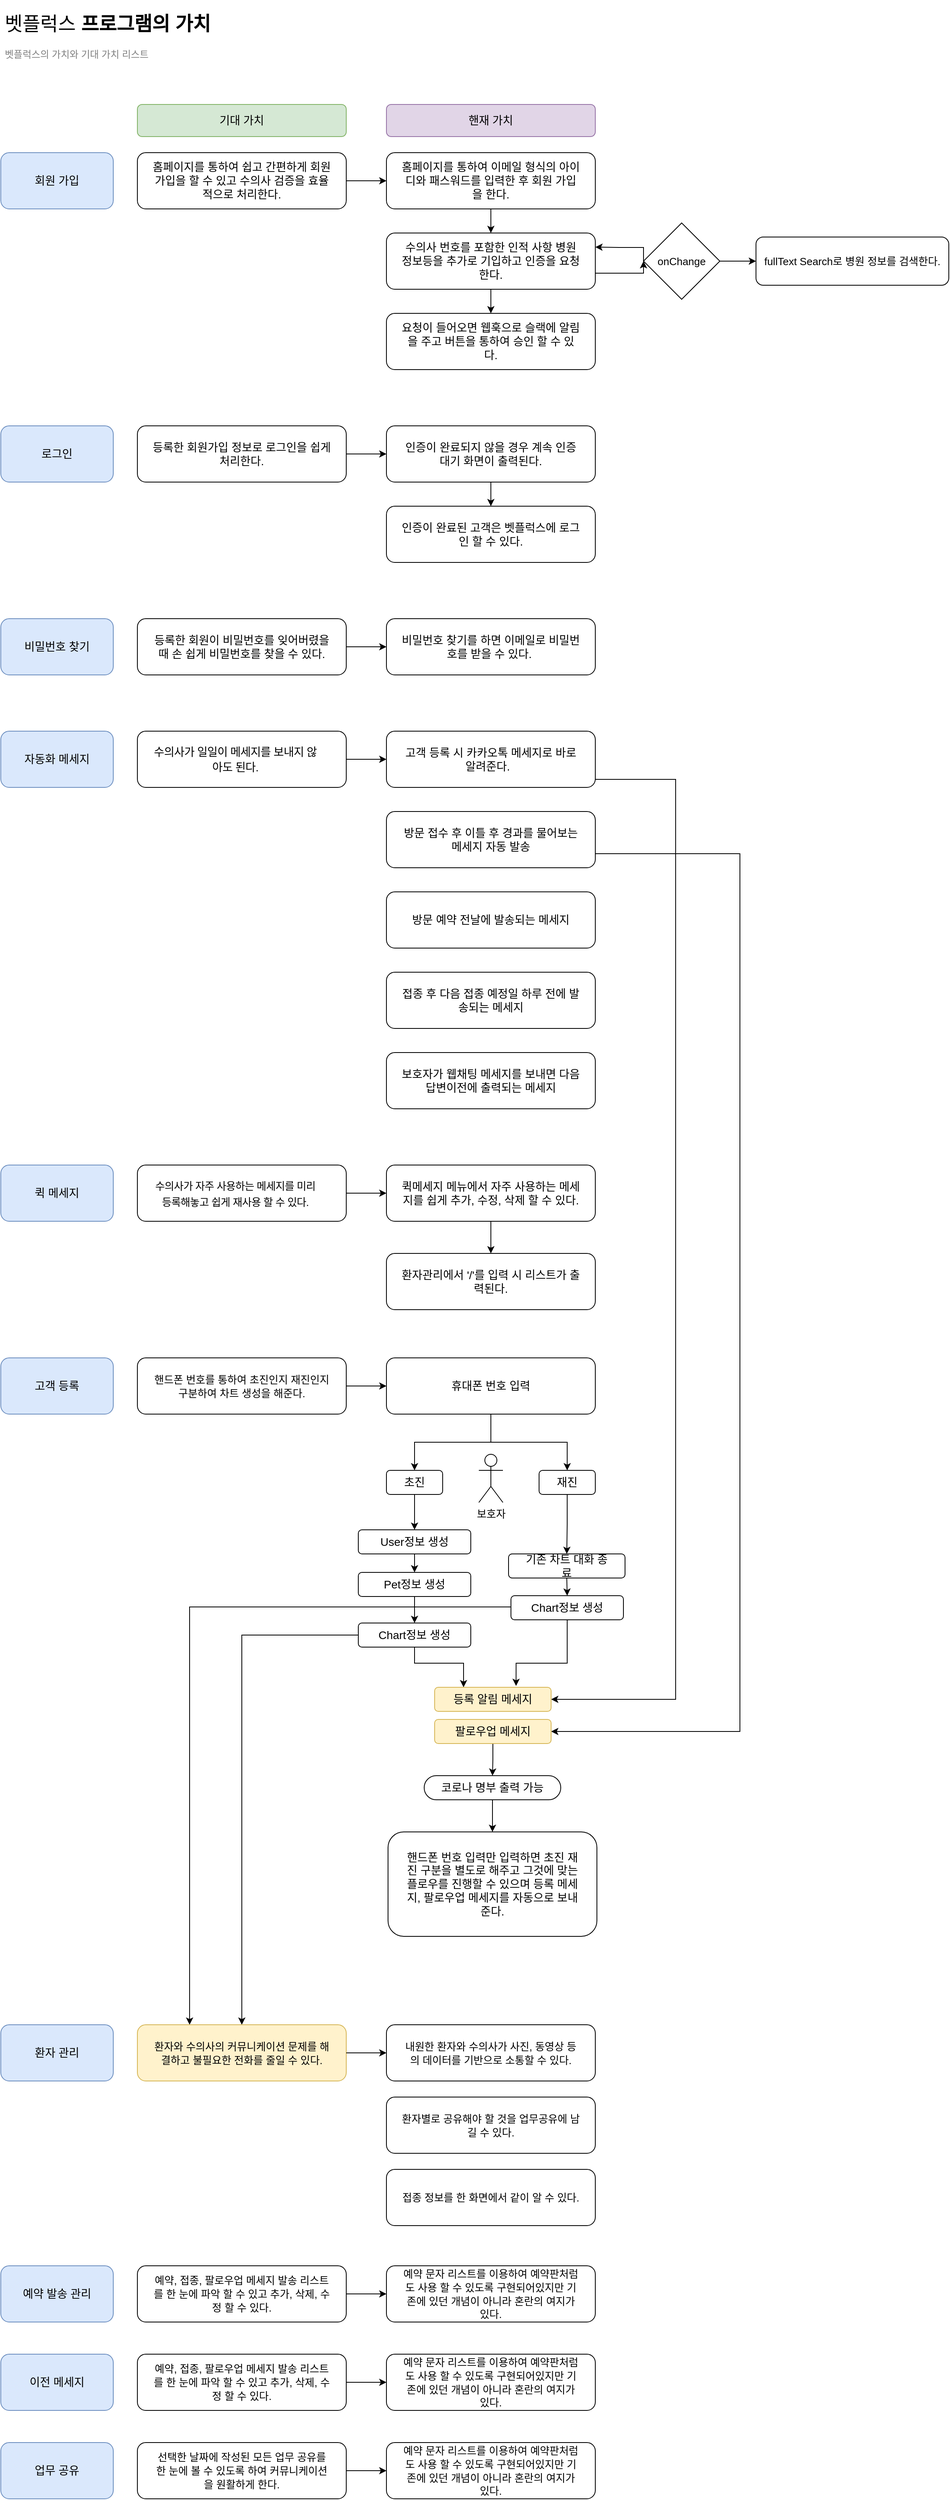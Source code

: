 <mxfile version="16.5.6" type="github">
  <diagram id="CAx_kXBRAw6pJOKKykD8" name="Page-1">
    <mxGraphModel dx="922" dy="644" grid="1" gridSize="10" guides="1" tooltips="1" connect="1" arrows="1" fold="1" page="1" pageScale="1" pageWidth="827" pageHeight="1169" math="0" shadow="0">
      <root>
        <mxCell id="0" />
        <mxCell id="1" parent="0" />
        <mxCell id="qVX0OotuIn6cAt5GHuXx-2" value="&lt;h1&gt;&lt;span style=&quot;font-weight: normal&quot;&gt;벳플럭스 &lt;/span&gt;프로그램의 가치&lt;/h1&gt;&lt;p&gt;&lt;font color=&quot;#808080&quot;&gt;벳플럭스의 가치와 기대 가치 리스트&lt;/font&gt;&lt;/p&gt;" style="text;html=1;strokeColor=none;fillColor=none;spacing=5;spacingTop=-20;whiteSpace=wrap;overflow=hidden;rounded=0;" vertex="1" parent="1">
          <mxGeometry x="40" y="40" width="330" height="70" as="geometry" />
        </mxCell>
        <mxCell id="qVX0OotuIn6cAt5GHuXx-3" style="edgeStyle=orthogonalEdgeStyle;rounded=0;orthogonalLoop=1;jettySize=auto;html=1;exitX=0.5;exitY=1;exitDx=0;exitDy=0;" edge="1" parent="1" source="qVX0OotuIn6cAt5GHuXx-2" target="qVX0OotuIn6cAt5GHuXx-2">
          <mxGeometry relative="1" as="geometry" />
        </mxCell>
        <mxCell id="qVX0OotuIn6cAt5GHuXx-4" value="회원 가입" style="rounded=1;whiteSpace=wrap;html=1;fontSize=14;fillColor=#dae8fc;strokeColor=#6c8ebf;" vertex="1" parent="1">
          <mxGeometry x="40" y="220" width="140" height="70" as="geometry" />
        </mxCell>
        <mxCell id="qVX0OotuIn6cAt5GHuXx-7" value="기대 가치" style="rounded=1;whiteSpace=wrap;html=1;fontSize=14;fillColor=#d5e8d4;strokeColor=#82b366;" vertex="1" parent="1">
          <mxGeometry x="210" y="160" width="260" height="40" as="geometry" />
        </mxCell>
        <mxCell id="qVX0OotuIn6cAt5GHuXx-8" value="핸재 가치" style="rounded=1;whiteSpace=wrap;html=1;fontSize=14;fillColor=#e1d5e7;strokeColor=#9673a6;" vertex="1" parent="1">
          <mxGeometry x="520" y="160" width="260" height="40" as="geometry" />
        </mxCell>
        <mxCell id="qVX0OotuIn6cAt5GHuXx-39" style="edgeStyle=orthogonalEdgeStyle;rounded=0;orthogonalLoop=1;jettySize=auto;html=1;entryX=0;entryY=0.5;entryDx=0;entryDy=0;fontSize=14;" edge="1" parent="1" source="qVX0OotuIn6cAt5GHuXx-10" target="qVX0OotuIn6cAt5GHuXx-11">
          <mxGeometry relative="1" as="geometry" />
        </mxCell>
        <mxCell id="qVX0OotuIn6cAt5GHuXx-10" value="홈페이지를 통하여 쉽고 간편하게 회원가입을 할 수 있고 수의사 검증을 효율적으로 처리한다." style="rounded=1;whiteSpace=wrap;html=1;fontSize=14;spacing=20;" vertex="1" parent="1">
          <mxGeometry x="210" y="220" width="260" height="70" as="geometry" />
        </mxCell>
        <mxCell id="qVX0OotuIn6cAt5GHuXx-13" style="edgeStyle=orthogonalEdgeStyle;rounded=0;orthogonalLoop=1;jettySize=auto;html=1;entryX=0.5;entryY=0;entryDx=0;entryDy=0;fontSize=14;" edge="1" parent="1" source="qVX0OotuIn6cAt5GHuXx-11" target="qVX0OotuIn6cAt5GHuXx-12">
          <mxGeometry relative="1" as="geometry" />
        </mxCell>
        <mxCell id="qVX0OotuIn6cAt5GHuXx-11" value="홈페이지를 통하여 이메일 형식의 아이디와 패스워드를 입력한 후 회원 가입을 한다." style="rounded=1;whiteSpace=wrap;html=1;fontSize=14;spacing=20;" vertex="1" parent="1">
          <mxGeometry x="520" y="220" width="260" height="70" as="geometry" />
        </mxCell>
        <mxCell id="qVX0OotuIn6cAt5GHuXx-17" style="edgeStyle=orthogonalEdgeStyle;rounded=0;orthogonalLoop=1;jettySize=auto;html=1;entryX=0.5;entryY=0;entryDx=0;entryDy=0;fontSize=14;" edge="1" parent="1" source="qVX0OotuIn6cAt5GHuXx-12" target="qVX0OotuIn6cAt5GHuXx-14">
          <mxGeometry relative="1" as="geometry" />
        </mxCell>
        <mxCell id="qVX0OotuIn6cAt5GHuXx-87" style="edgeStyle=orthogonalEdgeStyle;rounded=0;orthogonalLoop=1;jettySize=auto;html=1;entryX=0;entryY=0.5;entryDx=0;entryDy=0;fontSize=13;" edge="1" parent="1" source="qVX0OotuIn6cAt5GHuXx-12" target="qVX0OotuIn6cAt5GHuXx-86">
          <mxGeometry relative="1" as="geometry">
            <Array as="points">
              <mxPoint x="840" y="370" />
            </Array>
          </mxGeometry>
        </mxCell>
        <mxCell id="qVX0OotuIn6cAt5GHuXx-12" value="수의사 번호를 포함한 인적 사항 병원 정보등을 추가로 기입하고 인증을 요청한다." style="rounded=1;whiteSpace=wrap;html=1;fontSize=14;spacing=20;" vertex="1" parent="1">
          <mxGeometry x="520" y="320" width="260" height="70" as="geometry" />
        </mxCell>
        <mxCell id="qVX0OotuIn6cAt5GHuXx-14" value="요청이 들어오면 웹훅으로 슬랙에 알림을 주고 버튼을 통하여 승인 할 수 있다." style="rounded=1;whiteSpace=wrap;html=1;fontSize=14;spacing=20;" vertex="1" parent="1">
          <mxGeometry x="520" y="420" width="260" height="70" as="geometry" />
        </mxCell>
        <mxCell id="qVX0OotuIn6cAt5GHuXx-18" style="edgeStyle=orthogonalEdgeStyle;rounded=0;orthogonalLoop=1;jettySize=auto;html=1;entryX=0.5;entryY=0;entryDx=0;entryDy=0;fontSize=14;" edge="1" source="qVX0OotuIn6cAt5GHuXx-22" target="qVX0OotuIn6cAt5GHuXx-23" parent="1">
          <mxGeometry relative="1" as="geometry" />
        </mxCell>
        <mxCell id="qVX0OotuIn6cAt5GHuXx-20" value="로그인" style="rounded=1;whiteSpace=wrap;html=1;fontSize=14;fillColor=#dae8fc;strokeColor=#6c8ebf;" vertex="1" parent="1">
          <mxGeometry x="40" y="560" width="140" height="70" as="geometry" />
        </mxCell>
        <mxCell id="qVX0OotuIn6cAt5GHuXx-38" style="edgeStyle=orthogonalEdgeStyle;rounded=0;orthogonalLoop=1;jettySize=auto;html=1;entryX=0;entryY=0.5;entryDx=0;entryDy=0;fontSize=14;" edge="1" parent="1" source="qVX0OotuIn6cAt5GHuXx-21" target="qVX0OotuIn6cAt5GHuXx-22">
          <mxGeometry relative="1" as="geometry" />
        </mxCell>
        <mxCell id="qVX0OotuIn6cAt5GHuXx-21" value="등록한 회원가입 정보로 로그인을 쉽게 처리한다." style="rounded=1;whiteSpace=wrap;html=1;fontSize=14;spacing=20;" vertex="1" parent="1">
          <mxGeometry x="210" y="560" width="260" height="70" as="geometry" />
        </mxCell>
        <mxCell id="qVX0OotuIn6cAt5GHuXx-22" value="인증이 완료되지 않을 경우 계속 인증 대기 화면이 출력된다." style="rounded=1;whiteSpace=wrap;html=1;fontSize=14;spacing=20;" vertex="1" parent="1">
          <mxGeometry x="520" y="560" width="260" height="70" as="geometry" />
        </mxCell>
        <mxCell id="qVX0OotuIn6cAt5GHuXx-23" value="인증이 완료된 고객은 벳플럭스에 로그인 할 수 있다." style="rounded=1;whiteSpace=wrap;html=1;fontSize=14;spacing=20;" vertex="1" parent="1">
          <mxGeometry x="520" y="660" width="260" height="70" as="geometry" />
        </mxCell>
        <mxCell id="qVX0OotuIn6cAt5GHuXx-26" value="비밀번호 찾기" style="rounded=1;whiteSpace=wrap;html=1;fontSize=14;fillColor=#dae8fc;strokeColor=#6c8ebf;" vertex="1" parent="1">
          <mxGeometry x="40" y="800" width="140" height="70" as="geometry" />
        </mxCell>
        <mxCell id="qVX0OotuIn6cAt5GHuXx-37" style="edgeStyle=orthogonalEdgeStyle;rounded=0;orthogonalLoop=1;jettySize=auto;html=1;entryX=0;entryY=0.5;entryDx=0;entryDy=0;fontSize=14;" edge="1" parent="1" source="qVX0OotuIn6cAt5GHuXx-27" target="qVX0OotuIn6cAt5GHuXx-28">
          <mxGeometry relative="1" as="geometry" />
        </mxCell>
        <mxCell id="qVX0OotuIn6cAt5GHuXx-27" value="등록한 회원이 비밀번호를 잊어버렸을 때 손 쉽게 비밀번호를 찾을 수 있다." style="rounded=1;whiteSpace=wrap;html=1;fontSize=14;spacing=20;" vertex="1" parent="1">
          <mxGeometry x="210" y="800" width="260" height="70" as="geometry" />
        </mxCell>
        <mxCell id="qVX0OotuIn6cAt5GHuXx-28" value="비밀번호 찾기를 하면 이메일로 비밀번호를 받을 수 있다.&amp;nbsp;" style="rounded=1;whiteSpace=wrap;html=1;fontSize=14;spacing=20;" vertex="1" parent="1">
          <mxGeometry x="520" y="800" width="260" height="70" as="geometry" />
        </mxCell>
        <mxCell id="qVX0OotuIn6cAt5GHuXx-32" value="자동화 메세지" style="rounded=1;whiteSpace=wrap;html=1;fontSize=14;fillColor=#dae8fc;strokeColor=#6c8ebf;" vertex="1" parent="1">
          <mxGeometry x="40" y="940" width="140" height="70" as="geometry" />
        </mxCell>
        <mxCell id="qVX0OotuIn6cAt5GHuXx-36" style="edgeStyle=orthogonalEdgeStyle;rounded=0;orthogonalLoop=1;jettySize=auto;html=1;entryX=0;entryY=0.5;entryDx=0;entryDy=0;fontSize=14;" edge="1" parent="1" source="qVX0OotuIn6cAt5GHuXx-33" target="qVX0OotuIn6cAt5GHuXx-34">
          <mxGeometry relative="1" as="geometry" />
        </mxCell>
        <mxCell id="qVX0OotuIn6cAt5GHuXx-33" value="&lt;h3 class=&quot;text-[16px] font-bold mr-4 hover:cursor-default&quot; style=&quot;box-sizing: border-box ; border-width: 0px ; border-style: solid ; margin: 0px 1rem 0px 0px ; font-family: &amp;#34;nanum gothic&amp;#34; , sans-serif ; letter-spacing: -0.32px ; background-color: rgb(255 , 255 , 255)&quot;&gt;&lt;span style=&quot;font-weight: normal&quot;&gt;&lt;font style=&quot;font-size: 14px&quot;&gt;수의사가 일일이 메세지를 보내지 않아도 된다.&lt;/font&gt;&lt;/span&gt;&lt;/h3&gt;" style="rounded=1;whiteSpace=wrap;html=1;fontSize=13;spacing=20;" vertex="1" parent="1">
          <mxGeometry x="210" y="940" width="260" height="70" as="geometry" />
        </mxCell>
        <mxCell id="qVX0OotuIn6cAt5GHuXx-83" style="edgeStyle=orthogonalEdgeStyle;rounded=0;orthogonalLoop=1;jettySize=auto;html=1;fontSize=13;entryX=1;entryY=0.5;entryDx=0;entryDy=0;" edge="1" parent="1" source="qVX0OotuIn6cAt5GHuXx-34" target="qVX0OotuIn6cAt5GHuXx-80">
          <mxGeometry relative="1" as="geometry">
            <mxPoint x="970" y="1600" as="targetPoint" />
            <Array as="points">
              <mxPoint x="880" y="1000" />
              <mxPoint x="880" y="2145" />
            </Array>
          </mxGeometry>
        </mxCell>
        <mxCell id="qVX0OotuIn6cAt5GHuXx-34" value="고객 등록 시 카카오톡 메세지로 바로 알려준다. &amp;nbsp;" style="rounded=1;whiteSpace=wrap;html=1;fontSize=14;spacing=20;" vertex="1" parent="1">
          <mxGeometry x="520" y="940" width="260" height="70" as="geometry" />
        </mxCell>
        <mxCell id="qVX0OotuIn6cAt5GHuXx-85" style="edgeStyle=orthogonalEdgeStyle;rounded=0;orthogonalLoop=1;jettySize=auto;html=1;exitX=1;exitY=0.75;exitDx=0;exitDy=0;entryX=1;entryY=0.5;entryDx=0;entryDy=0;fontSize=13;" edge="1" parent="1" source="qVX0OotuIn6cAt5GHuXx-42" target="qVX0OotuIn6cAt5GHuXx-81">
          <mxGeometry relative="1" as="geometry">
            <Array as="points">
              <mxPoint x="960" y="1093" />
              <mxPoint x="960" y="2185" />
            </Array>
          </mxGeometry>
        </mxCell>
        <mxCell id="qVX0OotuIn6cAt5GHuXx-42" value="방문 접수 후 이틀 후 경과를 물어보는 메세지 자동 발송" style="rounded=1;whiteSpace=wrap;html=1;fontSize=14;spacing=20;" vertex="1" parent="1">
          <mxGeometry x="520" y="1040" width="260" height="70" as="geometry" />
        </mxCell>
        <mxCell id="qVX0OotuIn6cAt5GHuXx-45" value="방문 예약 전날에 발송되는 메세지" style="rounded=1;whiteSpace=wrap;html=1;fontSize=14;spacing=20;" vertex="1" parent="1">
          <mxGeometry x="520" y="1140" width="260" height="70" as="geometry" />
        </mxCell>
        <mxCell id="qVX0OotuIn6cAt5GHuXx-49" value="접종 후 다음 접종 예정일 하루 전에 발송되는 메세지" style="rounded=1;whiteSpace=wrap;html=1;fontSize=14;spacing=20;" vertex="1" parent="1">
          <mxGeometry x="520" y="1240" width="260" height="70" as="geometry" />
        </mxCell>
        <mxCell id="qVX0OotuIn6cAt5GHuXx-52" value="보호자가 웹채팅 메세지를 보내면 다음 답변이전에 출력되는 메세지" style="rounded=1;whiteSpace=wrap;html=1;fontSize=14;spacing=20;" vertex="1" parent="1">
          <mxGeometry x="520" y="1340" width="260" height="70" as="geometry" />
        </mxCell>
        <mxCell id="qVX0OotuIn6cAt5GHuXx-53" value="퀵 메세지" style="rounded=1;whiteSpace=wrap;html=1;fontSize=14;fillColor=#dae8fc;strokeColor=#6c8ebf;" vertex="1" parent="1">
          <mxGeometry x="40" y="1480" width="140" height="70" as="geometry" />
        </mxCell>
        <mxCell id="qVX0OotuIn6cAt5GHuXx-54" value="&lt;h3 class=&quot;text-[16px] font-bold mr-4 hover:cursor-default&quot; style=&quot;box-sizing: border-box ; border-width: 0px ; border-style: solid ; margin: 0px 1rem 0px 0px ; font-family: &amp;#34;nanum gothic&amp;#34; , sans-serif ; letter-spacing: -0.32px ; background-color: rgb(255 , 255 , 255)&quot;&gt;&lt;span style=&quot;font-weight: normal&quot;&gt;&lt;font style=&quot;font-size: 13px&quot;&gt;수의사가 자주 사용하는 메세지를 미리 등록해놓고 쉽게 재사용 할 수 있다.&lt;/font&gt;&lt;/span&gt;&lt;/h3&gt;" style="rounded=1;whiteSpace=wrap;html=1;fontSize=14;spacing=20;" vertex="1" parent="1">
          <mxGeometry x="210" y="1480" width="260" height="70" as="geometry" />
        </mxCell>
        <mxCell id="qVX0OotuIn6cAt5GHuXx-59" style="edgeStyle=orthogonalEdgeStyle;rounded=0;orthogonalLoop=1;jettySize=auto;html=1;entryX=0.5;entryY=0;entryDx=0;entryDy=0;fontSize=13;" edge="1" parent="1" source="qVX0OotuIn6cAt5GHuXx-55" target="qVX0OotuIn6cAt5GHuXx-58">
          <mxGeometry relative="1" as="geometry" />
        </mxCell>
        <mxCell id="qVX0OotuIn6cAt5GHuXx-55" value="퀵메세지 메뉴에서 자주 사용하는 메세지를 쉽게 추가, 수정, 삭제 할 수 있다." style="rounded=1;whiteSpace=wrap;html=1;fontSize=14;spacing=20;" vertex="1" parent="1">
          <mxGeometry x="520" y="1480" width="260" height="70" as="geometry" />
        </mxCell>
        <mxCell id="qVX0OotuIn6cAt5GHuXx-56" style="edgeStyle=orthogonalEdgeStyle;rounded=0;orthogonalLoop=1;jettySize=auto;html=1;entryX=0;entryY=0.5;entryDx=0;entryDy=0;fontSize=14;" edge="1" source="qVX0OotuIn6cAt5GHuXx-54" target="qVX0OotuIn6cAt5GHuXx-55" parent="1">
          <mxGeometry relative="1" as="geometry" />
        </mxCell>
        <mxCell id="qVX0OotuIn6cAt5GHuXx-58" value="환자관리에서 &#39;/&#39;를 입력 시 리스트가 출력된다." style="rounded=1;whiteSpace=wrap;html=1;fontSize=14;spacing=20;" vertex="1" parent="1">
          <mxGeometry x="520" y="1590" width="260" height="70" as="geometry" />
        </mxCell>
        <mxCell id="qVX0OotuIn6cAt5GHuXx-60" value="고객 등록" style="rounded=1;whiteSpace=wrap;html=1;fontSize=14;fillColor=#dae8fc;strokeColor=#6c8ebf;" vertex="1" parent="1">
          <mxGeometry x="40" y="1720" width="140" height="70" as="geometry" />
        </mxCell>
        <mxCell id="qVX0OotuIn6cAt5GHuXx-61" value="&lt;font size=&quot;2&quot;&gt;핸드폰 번호를 통하여 초진인지 재진인지 구분하여 차트 생성을 해준다.&lt;/font&gt;" style="rounded=1;whiteSpace=wrap;html=1;fontSize=14;spacing=20;" vertex="1" parent="1">
          <mxGeometry x="210" y="1720" width="260" height="70" as="geometry" />
        </mxCell>
        <mxCell id="qVX0OotuIn6cAt5GHuXx-67" style="edgeStyle=orthogonalEdgeStyle;rounded=0;orthogonalLoop=1;jettySize=auto;html=1;fontSize=13;" edge="1" parent="1" source="qVX0OotuIn6cAt5GHuXx-62" target="qVX0OotuIn6cAt5GHuXx-66">
          <mxGeometry relative="1" as="geometry" />
        </mxCell>
        <mxCell id="qVX0OotuIn6cAt5GHuXx-62" value="휴대폰 번호 입력" style="rounded=1;whiteSpace=wrap;html=1;fontSize=14;spacing=20;" vertex="1" parent="1">
          <mxGeometry x="520" y="1720" width="260" height="70" as="geometry" />
        </mxCell>
        <mxCell id="qVX0OotuIn6cAt5GHuXx-74" style="edgeStyle=orthogonalEdgeStyle;rounded=0;orthogonalLoop=1;jettySize=auto;html=1;entryX=0.5;entryY=0;entryDx=0;entryDy=0;fontSize=13;" edge="1" parent="1" source="qVX0OotuIn6cAt5GHuXx-63" target="qVX0OotuIn6cAt5GHuXx-69">
          <mxGeometry relative="1" as="geometry" />
        </mxCell>
        <mxCell id="qVX0OotuIn6cAt5GHuXx-63" value="초진" style="rounded=1;whiteSpace=wrap;html=1;fontSize=14;spacing=20;" vertex="1" parent="1">
          <mxGeometry x="520" y="1860" width="70" height="30" as="geometry" />
        </mxCell>
        <mxCell id="qVX0OotuIn6cAt5GHuXx-64" style="edgeStyle=orthogonalEdgeStyle;rounded=0;orthogonalLoop=1;jettySize=auto;html=1;entryX=0.5;entryY=0;entryDx=0;entryDy=0;fontSize=13;" edge="1" source="qVX0OotuIn6cAt5GHuXx-62" target="qVX0OotuIn6cAt5GHuXx-63" parent="1">
          <mxGeometry relative="1" as="geometry" />
        </mxCell>
        <mxCell id="qVX0OotuIn6cAt5GHuXx-65" style="edgeStyle=orthogonalEdgeStyle;rounded=0;orthogonalLoop=1;jettySize=auto;html=1;entryX=0;entryY=0.5;entryDx=0;entryDy=0;fontSize=14;" edge="1" source="qVX0OotuIn6cAt5GHuXx-61" target="qVX0OotuIn6cAt5GHuXx-62" parent="1">
          <mxGeometry relative="1" as="geometry" />
        </mxCell>
        <mxCell id="qVX0OotuIn6cAt5GHuXx-98" style="edgeStyle=orthogonalEdgeStyle;rounded=0;orthogonalLoop=1;jettySize=auto;html=1;exitX=0.5;exitY=1;exitDx=0;exitDy=0;entryX=0.5;entryY=0;entryDx=0;entryDy=0;fontSize=13;" edge="1" parent="1" source="qVX0OotuIn6cAt5GHuXx-66" target="qVX0OotuIn6cAt5GHuXx-95">
          <mxGeometry relative="1" as="geometry" />
        </mxCell>
        <mxCell id="qVX0OotuIn6cAt5GHuXx-66" value="재진" style="rounded=1;whiteSpace=wrap;html=1;fontSize=14;spacing=20;" vertex="1" parent="1">
          <mxGeometry x="710" y="1860" width="70" height="30" as="geometry" />
        </mxCell>
        <mxCell id="qVX0OotuIn6cAt5GHuXx-115" style="edgeStyle=orthogonalEdgeStyle;rounded=0;orthogonalLoop=1;jettySize=auto;html=1;exitX=0.5;exitY=1;exitDx=0;exitDy=0;entryX=0.5;entryY=0;entryDx=0;entryDy=0;fontSize=13;fontColor=#808080;" edge="1" parent="1" source="qVX0OotuIn6cAt5GHuXx-69" target="qVX0OotuIn6cAt5GHuXx-71">
          <mxGeometry relative="1" as="geometry" />
        </mxCell>
        <mxCell id="qVX0OotuIn6cAt5GHuXx-69" value="User정보 생성" style="rounded=1;whiteSpace=wrap;html=1;fontSize=14;spacing=20;" vertex="1" parent="1">
          <mxGeometry x="485" y="1934" width="140" height="30" as="geometry" />
        </mxCell>
        <mxCell id="qVX0OotuIn6cAt5GHuXx-116" style="edgeStyle=orthogonalEdgeStyle;rounded=0;orthogonalLoop=1;jettySize=auto;html=1;exitX=0.5;exitY=1;exitDx=0;exitDy=0;entryX=0.5;entryY=0;entryDx=0;entryDy=0;fontSize=13;fontColor=#808080;" edge="1" parent="1" source="qVX0OotuIn6cAt5GHuXx-71" target="qVX0OotuIn6cAt5GHuXx-75">
          <mxGeometry relative="1" as="geometry" />
        </mxCell>
        <mxCell id="qVX0OotuIn6cAt5GHuXx-71" value="Pet정보 생성" style="rounded=1;whiteSpace=wrap;html=1;fontSize=14;spacing=20;" vertex="1" parent="1">
          <mxGeometry x="485" y="1987" width="140" height="30" as="geometry" />
        </mxCell>
        <mxCell id="qVX0OotuIn6cAt5GHuXx-94" style="edgeStyle=orthogonalEdgeStyle;rounded=0;orthogonalLoop=1;jettySize=auto;html=1;exitX=0.5;exitY=1;exitDx=0;exitDy=0;fontSize=13;" edge="1" parent="1" source="qVX0OotuIn6cAt5GHuXx-75">
          <mxGeometry relative="1" as="geometry">
            <mxPoint x="616" y="2130" as="targetPoint" />
            <Array as="points">
              <mxPoint x="555" y="2100" />
              <mxPoint x="616" y="2100" />
            </Array>
          </mxGeometry>
        </mxCell>
        <mxCell id="qVX0OotuIn6cAt5GHuXx-112" style="edgeStyle=orthogonalEdgeStyle;rounded=0;orthogonalLoop=1;jettySize=auto;html=1;entryX=0.5;entryY=0;entryDx=0;entryDy=0;fontSize=13;fontColor=#808080;" edge="1" parent="1" source="qVX0OotuIn6cAt5GHuXx-75" target="qVX0OotuIn6cAt5GHuXx-106">
          <mxGeometry relative="1" as="geometry" />
        </mxCell>
        <mxCell id="qVX0OotuIn6cAt5GHuXx-75" value="Chart정보 생성" style="rounded=1;whiteSpace=wrap;html=1;fontSize=14;spacing=20;" vertex="1" parent="1">
          <mxGeometry x="485" y="2050" width="140" height="30" as="geometry" />
        </mxCell>
        <mxCell id="qVX0OotuIn6cAt5GHuXx-92" style="edgeStyle=orthogonalEdgeStyle;rounded=0;orthogonalLoop=1;jettySize=auto;html=1;exitX=0.5;exitY=1;exitDx=0;exitDy=0;entryX=0.699;entryY=-0.056;entryDx=0;entryDy=0;fontSize=13;entryPerimeter=0;" edge="1" parent="1" source="qVX0OotuIn6cAt5GHuXx-79" target="qVX0OotuIn6cAt5GHuXx-80">
          <mxGeometry relative="1" as="geometry">
            <Array as="points">
              <mxPoint x="745" y="2100" />
              <mxPoint x="681" y="2100" />
            </Array>
          </mxGeometry>
        </mxCell>
        <mxCell id="qVX0OotuIn6cAt5GHuXx-113" style="edgeStyle=orthogonalEdgeStyle;rounded=0;orthogonalLoop=1;jettySize=auto;html=1;entryX=0.25;entryY=0;entryDx=0;entryDy=0;fontSize=13;fontColor=#808080;" edge="1" parent="1" source="qVX0OotuIn6cAt5GHuXx-79" target="qVX0OotuIn6cAt5GHuXx-106">
          <mxGeometry relative="1" as="geometry">
            <Array as="points">
              <mxPoint x="275" y="2030" />
            </Array>
          </mxGeometry>
        </mxCell>
        <mxCell id="qVX0OotuIn6cAt5GHuXx-79" value="Chart정보 생성" style="rounded=1;whiteSpace=wrap;html=1;fontSize=14;spacing=20;" vertex="1" parent="1">
          <mxGeometry x="675" y="2016" width="140" height="30" as="geometry" />
        </mxCell>
        <mxCell id="qVX0OotuIn6cAt5GHuXx-80" value="등록 알림 메세지" style="rounded=1;whiteSpace=wrap;html=1;fontSize=14;spacing=20;fillColor=#fff2cc;strokeColor=#d6b656;" vertex="1" parent="1">
          <mxGeometry x="580" y="2130" width="145" height="30" as="geometry" />
        </mxCell>
        <mxCell id="qVX0OotuIn6cAt5GHuXx-110" style="edgeStyle=orthogonalEdgeStyle;rounded=0;orthogonalLoop=1;jettySize=auto;html=1;exitX=0.5;exitY=1;exitDx=0;exitDy=0;entryX=0.5;entryY=0;entryDx=0;entryDy=0;fontSize=13;fontColor=#808080;" edge="1" parent="1" source="qVX0OotuIn6cAt5GHuXx-81" target="qVX0OotuIn6cAt5GHuXx-109">
          <mxGeometry relative="1" as="geometry" />
        </mxCell>
        <mxCell id="qVX0OotuIn6cAt5GHuXx-81" value="팔로우업 메세지" style="rounded=1;whiteSpace=wrap;html=1;fontSize=14;spacing=20;fillColor=#fff2cc;strokeColor=#d6b656;" vertex="1" parent="1">
          <mxGeometry x="580" y="2170" width="145" height="30" as="geometry" />
        </mxCell>
        <mxCell id="qVX0OotuIn6cAt5GHuXx-88" style="edgeStyle=orthogonalEdgeStyle;rounded=0;orthogonalLoop=1;jettySize=auto;html=1;exitX=0;exitY=0.5;exitDx=0;exitDy=0;entryX=1;entryY=0.25;entryDx=0;entryDy=0;fontSize=13;" edge="1" parent="1" source="qVX0OotuIn6cAt5GHuXx-86" target="qVX0OotuIn6cAt5GHuXx-12">
          <mxGeometry relative="1" as="geometry">
            <Array as="points">
              <mxPoint x="840" y="338" />
              <mxPoint x="810" y="338" />
            </Array>
          </mxGeometry>
        </mxCell>
        <mxCell id="qVX0OotuIn6cAt5GHuXx-90" style="edgeStyle=orthogonalEdgeStyle;rounded=0;orthogonalLoop=1;jettySize=auto;html=1;entryX=0;entryY=0.5;entryDx=0;entryDy=0;fontSize=13;" edge="1" parent="1" source="qVX0OotuIn6cAt5GHuXx-86" target="qVX0OotuIn6cAt5GHuXx-89">
          <mxGeometry relative="1" as="geometry" />
        </mxCell>
        <mxCell id="qVX0OotuIn6cAt5GHuXx-86" value="onChange" style="rhombus;whiteSpace=wrap;html=1;fontSize=13;" vertex="1" parent="1">
          <mxGeometry x="840" y="307.5" width="95" height="95" as="geometry" />
        </mxCell>
        <mxCell id="qVX0OotuIn6cAt5GHuXx-89" value="fullText Search로 병원 정보를 검색한다." style="rounded=1;whiteSpace=wrap;html=1;fontSize=13;" vertex="1" parent="1">
          <mxGeometry x="980" y="325" width="240" height="60" as="geometry" />
        </mxCell>
        <mxCell id="qVX0OotuIn6cAt5GHuXx-114" style="edgeStyle=orthogonalEdgeStyle;rounded=0;orthogonalLoop=1;jettySize=auto;html=1;exitX=0.5;exitY=1;exitDx=0;exitDy=0;entryX=0.5;entryY=0;entryDx=0;entryDy=0;fontSize=13;fontColor=#808080;" edge="1" parent="1" source="qVX0OotuIn6cAt5GHuXx-95" target="qVX0OotuIn6cAt5GHuXx-79">
          <mxGeometry relative="1" as="geometry" />
        </mxCell>
        <mxCell id="qVX0OotuIn6cAt5GHuXx-95" value="기존 차트 대화 종료" style="rounded=1;whiteSpace=wrap;html=1;fontSize=14;spacing=18;" vertex="1" parent="1">
          <mxGeometry x="672" y="1964" width="145" height="30" as="geometry" />
        </mxCell>
        <mxCell id="qVX0OotuIn6cAt5GHuXx-99" value="보호자" style="shape=umlActor;verticalLabelPosition=bottom;verticalAlign=top;html=1;outlineConnect=0;fontSize=13;" vertex="1" parent="1">
          <mxGeometry x="635" y="1840" width="30" height="60" as="geometry" />
        </mxCell>
        <mxCell id="qVX0OotuIn6cAt5GHuXx-100" value="핸드폰 번호 입력만 입력하면 초진 재진 구분을 별도로 해주고 그것에 맞는 플로우를 진행할 수 있으며 등록 메세지, 팔로우업 메세지를 자동으로 보내준다." style="rounded=1;whiteSpace=wrap;html=1;fontSize=14;spacing=20;" vertex="1" parent="1">
          <mxGeometry x="522" y="2310" width="260" height="130" as="geometry" />
        </mxCell>
        <mxCell id="qVX0OotuIn6cAt5GHuXx-102" style="edgeStyle=orthogonalEdgeStyle;rounded=0;orthogonalLoop=1;jettySize=auto;html=1;exitX=0.5;exitY=1;exitDx=0;exitDy=0;fontSize=13;fontColor=#808080;" edge="1" parent="1" source="qVX0OotuIn6cAt5GHuXx-100" target="qVX0OotuIn6cAt5GHuXx-100">
          <mxGeometry relative="1" as="geometry" />
        </mxCell>
        <mxCell id="qVX0OotuIn6cAt5GHuXx-103" style="edgeStyle=orthogonalEdgeStyle;rounded=0;orthogonalLoop=1;jettySize=auto;html=1;exitX=0.5;exitY=1;exitDx=0;exitDy=0;fontSize=13;fontColor=#808080;" edge="1" parent="1" source="qVX0OotuIn6cAt5GHuXx-100" target="qVX0OotuIn6cAt5GHuXx-100">
          <mxGeometry relative="1" as="geometry" />
        </mxCell>
        <mxCell id="qVX0OotuIn6cAt5GHuXx-105" value="환자 관리" style="rounded=1;whiteSpace=wrap;html=1;fontSize=14;fillColor=#dae8fc;strokeColor=#6c8ebf;" vertex="1" parent="1">
          <mxGeometry x="40" y="2550" width="140" height="70" as="geometry" />
        </mxCell>
        <mxCell id="qVX0OotuIn6cAt5GHuXx-106" value="&lt;font size=&quot;2&quot;&gt;환자와 수의사의 커뮤니케이션 문제를 해결하고 불필요한 전화를 줄일 수 있다.&lt;/font&gt;" style="rounded=1;whiteSpace=wrap;html=1;fontSize=14;spacing=20;fillColor=#fff2cc;strokeColor=#d6b656;" vertex="1" parent="1">
          <mxGeometry x="210" y="2550" width="260" height="70" as="geometry" />
        </mxCell>
        <mxCell id="qVX0OotuIn6cAt5GHuXx-107" style="edgeStyle=orthogonalEdgeStyle;rounded=0;orthogonalLoop=1;jettySize=auto;html=1;entryX=0;entryY=0.5;entryDx=0;entryDy=0;fontSize=14;" edge="1" source="qVX0OotuIn6cAt5GHuXx-106" target="qVX0OotuIn6cAt5GHuXx-108" parent="1">
          <mxGeometry relative="1" as="geometry" />
        </mxCell>
        <mxCell id="qVX0OotuIn6cAt5GHuXx-108" value="&lt;span style=&quot;font-size: small&quot;&gt;내원한 환자와 수의사가 사진, 동영상 등의 데이터를 기반으로 소통할 수 있다.&lt;/span&gt;" style="rounded=1;whiteSpace=wrap;html=1;fontSize=14;spacing=20;" vertex="1" parent="1">
          <mxGeometry x="520" y="2550" width="260" height="70" as="geometry" />
        </mxCell>
        <mxCell id="qVX0OotuIn6cAt5GHuXx-111" style="edgeStyle=orthogonalEdgeStyle;rounded=0;orthogonalLoop=1;jettySize=auto;html=1;exitX=0.5;exitY=1;exitDx=0;exitDy=0;entryX=0.5;entryY=0;entryDx=0;entryDy=0;fontSize=13;fontColor=#808080;" edge="1" parent="1" source="qVX0OotuIn6cAt5GHuXx-109" target="qVX0OotuIn6cAt5GHuXx-100">
          <mxGeometry relative="1" as="geometry" />
        </mxCell>
        <mxCell id="qVX0OotuIn6cAt5GHuXx-109" value="코로나 명부 출력 가능" style="rounded=1;whiteSpace=wrap;html=1;fontSize=14;spacing=20;arcSize=50;" vertex="1" parent="1">
          <mxGeometry x="567" y="2240" width="170" height="30" as="geometry" />
        </mxCell>
        <mxCell id="qVX0OotuIn6cAt5GHuXx-117" value="&lt;span style=&quot;font-size: small&quot;&gt;환자별로 공유해야 할 것을 업무공유에 남길 수 있다.&lt;/span&gt;" style="rounded=1;whiteSpace=wrap;html=1;fontSize=14;spacing=20;" vertex="1" parent="1">
          <mxGeometry x="520" y="2640" width="260" height="70" as="geometry" />
        </mxCell>
        <mxCell id="qVX0OotuIn6cAt5GHuXx-118" value="&lt;span style=&quot;font-size: small&quot;&gt;접종 정보를 한 화면에서 같이 알 수 있다.&lt;/span&gt;" style="rounded=1;whiteSpace=wrap;html=1;fontSize=14;spacing=20;" vertex="1" parent="1">
          <mxGeometry x="520" y="2730" width="260" height="70" as="geometry" />
        </mxCell>
        <mxCell id="qVX0OotuIn6cAt5GHuXx-119" value="예약 발송 관리" style="rounded=1;whiteSpace=wrap;html=1;fontSize=14;fillColor=#dae8fc;strokeColor=#6c8ebf;" vertex="1" parent="1">
          <mxGeometry x="40" y="2850" width="140" height="70" as="geometry" />
        </mxCell>
        <mxCell id="qVX0OotuIn6cAt5GHuXx-122" style="edgeStyle=orthogonalEdgeStyle;rounded=0;orthogonalLoop=1;jettySize=auto;html=1;fontSize=13;fontColor=#808080;" edge="1" parent="1" source="qVX0OotuIn6cAt5GHuXx-120" target="qVX0OotuIn6cAt5GHuXx-121">
          <mxGeometry relative="1" as="geometry" />
        </mxCell>
        <mxCell id="qVX0OotuIn6cAt5GHuXx-120" value="&lt;font size=&quot;2&quot;&gt;예약, 접종, 팔로우업 메세지 발송 리스트를 한 눈에 파악 할 수 있고 추가, 삭제, 수정 할 수 있다.&lt;/font&gt;" style="rounded=1;whiteSpace=wrap;html=1;fontSize=14;spacing=20;" vertex="1" parent="1">
          <mxGeometry x="210" y="2850" width="260" height="70" as="geometry" />
        </mxCell>
        <mxCell id="qVX0OotuIn6cAt5GHuXx-121" value="&lt;font size=&quot;2&quot;&gt;예약 문자 리스트를 이용하여 예약판처럼도 사용 할 수 있도록 구현되어있지만 기존에 있던 개념이 아니라 혼란의 여지가 있다.&lt;/font&gt;" style="rounded=1;whiteSpace=wrap;html=1;fontSize=14;spacing=20;" vertex="1" parent="1">
          <mxGeometry x="520" y="2850" width="260" height="70" as="geometry" />
        </mxCell>
        <mxCell id="qVX0OotuIn6cAt5GHuXx-126" value="이전 메세지" style="rounded=1;whiteSpace=wrap;html=1;fontSize=14;fillColor=#dae8fc;strokeColor=#6c8ebf;" vertex="1" parent="1">
          <mxGeometry x="40" y="2960" width="140" height="70" as="geometry" />
        </mxCell>
        <mxCell id="qVX0OotuIn6cAt5GHuXx-127" value="&lt;font size=&quot;2&quot;&gt;예약, 접종, 팔로우업 메세지 발송 리스트를 한 눈에 파악 할 수 있고 추가, 삭제, 수정 할 수 있다.&lt;/font&gt;" style="rounded=1;whiteSpace=wrap;html=1;fontSize=14;spacing=20;" vertex="1" parent="1">
          <mxGeometry x="210" y="2960" width="260" height="70" as="geometry" />
        </mxCell>
        <mxCell id="qVX0OotuIn6cAt5GHuXx-128" style="edgeStyle=orthogonalEdgeStyle;rounded=0;orthogonalLoop=1;jettySize=auto;html=1;fontSize=13;fontColor=#808080;" edge="1" source="qVX0OotuIn6cAt5GHuXx-127" target="qVX0OotuIn6cAt5GHuXx-129" parent="1">
          <mxGeometry relative="1" as="geometry" />
        </mxCell>
        <mxCell id="qVX0OotuIn6cAt5GHuXx-129" value="&lt;font size=&quot;2&quot;&gt;예약 문자 리스트를 이용하여 예약판처럼도 사용 할 수 있도록 구현되어있지만 기존에 있던 개념이 아니라 혼란의 여지가 있다.&lt;/font&gt;" style="rounded=1;whiteSpace=wrap;html=1;fontSize=14;spacing=20;" vertex="1" parent="1">
          <mxGeometry x="520" y="2960" width="260" height="70" as="geometry" />
        </mxCell>
        <mxCell id="qVX0OotuIn6cAt5GHuXx-130" value="업무 공유" style="rounded=1;whiteSpace=wrap;html=1;fontSize=14;fillColor=#dae8fc;strokeColor=#6c8ebf;" vertex="1" parent="1">
          <mxGeometry x="40" y="3070" width="140" height="70" as="geometry" />
        </mxCell>
        <mxCell id="qVX0OotuIn6cAt5GHuXx-131" value="&lt;font size=&quot;2&quot;&gt;선택한 날짜에 작성된 모든 업무 공유를 한 눈에 볼 수 있도록 하여 커뮤니케이션을 원활하게 한다.&lt;/font&gt;" style="rounded=1;whiteSpace=wrap;html=1;fontSize=14;spacing=20;" vertex="1" parent="1">
          <mxGeometry x="210" y="3070" width="260" height="70" as="geometry" />
        </mxCell>
        <mxCell id="qVX0OotuIn6cAt5GHuXx-132" style="edgeStyle=orthogonalEdgeStyle;rounded=0;orthogonalLoop=1;jettySize=auto;html=1;fontSize=13;fontColor=#808080;" edge="1" source="qVX0OotuIn6cAt5GHuXx-131" target="qVX0OotuIn6cAt5GHuXx-133" parent="1">
          <mxGeometry relative="1" as="geometry" />
        </mxCell>
        <mxCell id="qVX0OotuIn6cAt5GHuXx-133" value="&lt;font size=&quot;2&quot;&gt;예약 문자 리스트를 이용하여 예약판처럼도 사용 할 수 있도록 구현되어있지만 기존에 있던 개념이 아니라 혼란의 여지가 있다.&lt;/font&gt;" style="rounded=1;whiteSpace=wrap;html=1;fontSize=14;spacing=20;" vertex="1" parent="1">
          <mxGeometry x="520" y="3070" width="260" height="70" as="geometry" />
        </mxCell>
      </root>
    </mxGraphModel>
  </diagram>
</mxfile>
